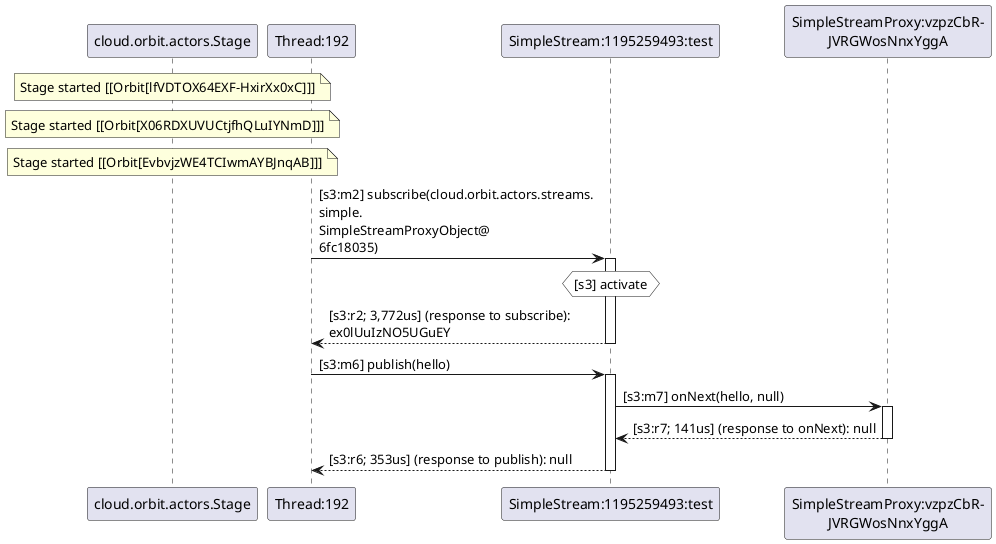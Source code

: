 @startuml
note over "cloud.orbit.actors.Stage": Stage started [[Orbit[lfVDTOX64EXF-HxirXx0xC]]]
note over "cloud.orbit.actors.Stage": Stage started [[Orbit[X06RDXUVUCtjfhQLuIYNmD]]]
note over "cloud.orbit.actors.Stage": Stage started [[Orbit[EvbvjzWE4TCIwmAYBJnqAB]]]
"Thread:192" -> "SimpleStream:1195259493:test" : [s3:m2] subscribe(cloud.orbit.actors.streams.\nsimple.\nSimpleStreamProxyObject@\n6fc18035)
activate "SimpleStream:1195259493:test"
hnote over "SimpleStream:1195259493:test" #white : [s3] activate
"SimpleStream:1195259493:test" --> "Thread:192" : [s3:r2; 3,772us] (response to subscribe): \nex0lUuIzNO5UGuEY
deactivate "SimpleStream:1195259493:test"
"Thread:192" -> "SimpleStream:1195259493:test" : [s3:m6] publish(hello)
activate "SimpleStream:1195259493:test"
"SimpleStream:1195259493:test" -> "SimpleStreamProxy:vzpzCbR-\nJVRGWosNnxYggA" : [s3:m7] onNext(hello, null)
activate "SimpleStreamProxy:vzpzCbR-\nJVRGWosNnxYggA"
"SimpleStreamProxy:vzpzCbR-\nJVRGWosNnxYggA" --> "SimpleStream:1195259493:test" : [s3:r7; 141us] (response to onNext): null
deactivate "SimpleStreamProxy:vzpzCbR-\nJVRGWosNnxYggA"
"SimpleStream:1195259493:test" --> "Thread:192" : [s3:r6; 353us] (response to publish): null
deactivate "SimpleStream:1195259493:test"
@enduml
